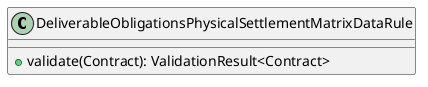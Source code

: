 @startuml

    class DeliverableObligationsPhysicalSettlementMatrixDataRule [[DeliverableObligationsPhysicalSettlementMatrixDataRule.html]] {
        +validate(Contract): ValidationResult<Contract>
    }

@enduml
